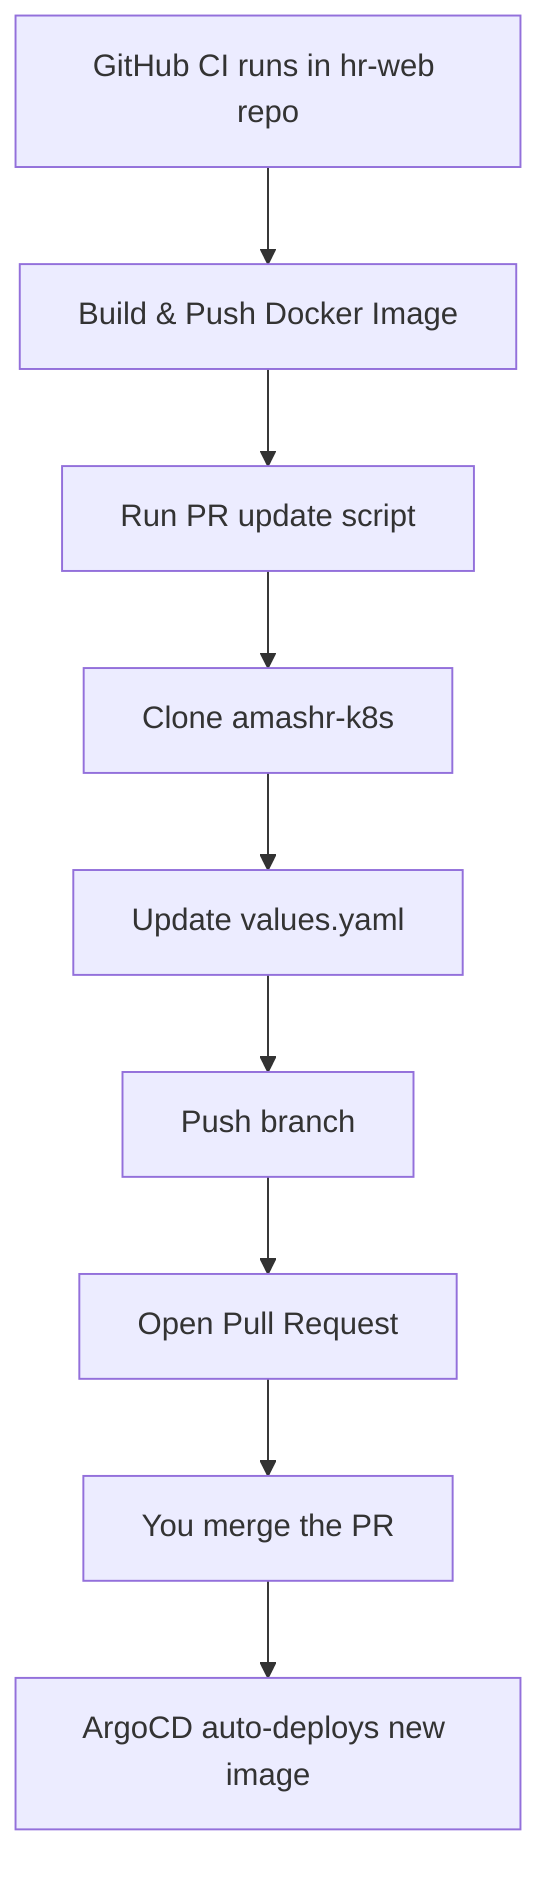 flowchart TD
  CI[GitHub CI runs in hr-web repo] --> BuildDocker[Build & Push Docker Image]
  BuildDocker --> UpdateScript[Run PR update script]
  UpdateScript --> CloneGitOps[Clone amashr-k8s]
  CloneGitOps --> UpdateYAML[Update values.yaml]
  UpdateYAML --> PushBranch[Push branch]
  PushBranch --> CreatePR[Open Pull Request]
  CreatePR --> MergePR[You merge the PR]
  MergePR --> ArgoCD[ArgoCD auto-deploys new image]